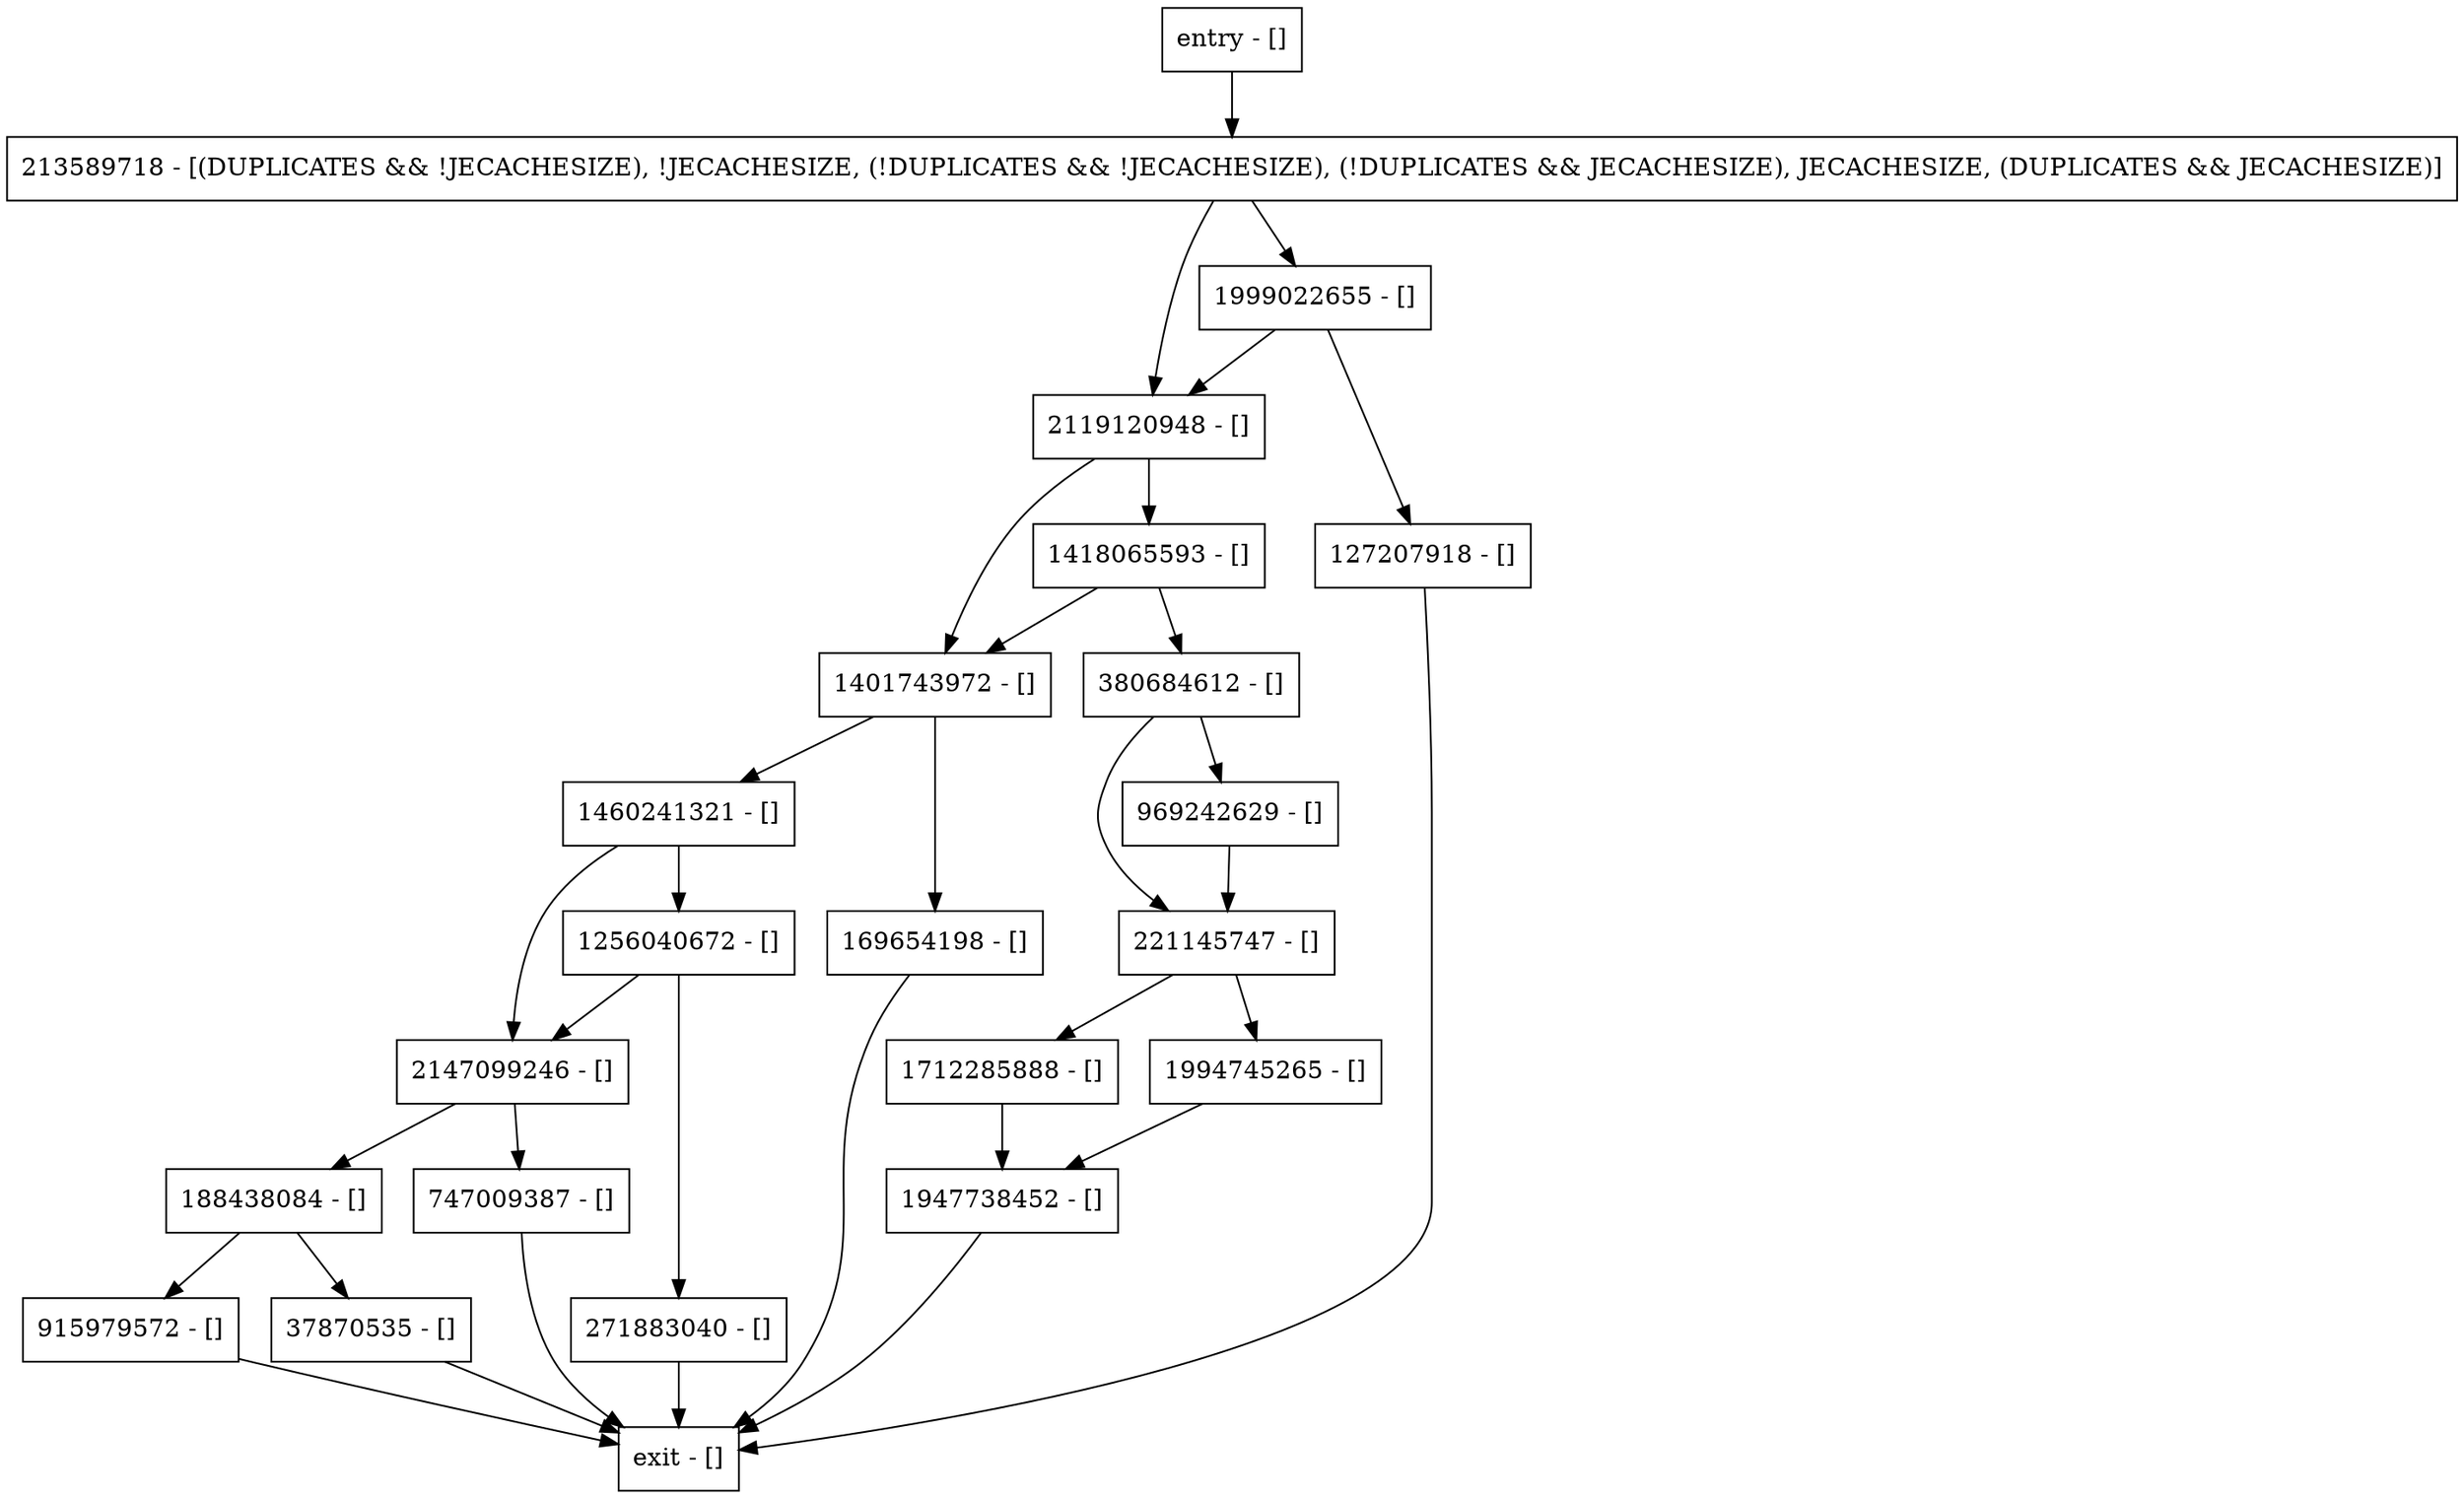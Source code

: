 digraph getWritableLocker {
node [shape=record];
1947738452 [label="1947738452 - []"];
1712285888 [label="1712285888 - []"];
221145747 [label="221145747 - []"];
1460241321 [label="1460241321 - []"];
127207918 [label="127207918 - []"];
213589718 [label="213589718 - [(DUPLICATES && !JECACHESIZE), !JECACHESIZE, (!DUPLICATES && !JECACHESIZE), (!DUPLICATES && JECACHESIZE), JECACHESIZE, (DUPLICATES && JECACHESIZE)]"];
271883040 [label="271883040 - []"];
169654198 [label="169654198 - []"];
1401743972 [label="1401743972 - []"];
1418065593 [label="1418065593 - []"];
2147099246 [label="2147099246 - []"];
969242629 [label="969242629 - []"];
1256040672 [label="1256040672 - []"];
entry [label="entry - []"];
exit [label="exit - []"];
380684612 [label="380684612 - []"];
915979572 [label="915979572 - []"];
37870535 [label="37870535 - []"];
2119120948 [label="2119120948 - []"];
188438084 [label="188438084 - []"];
1999022655 [label="1999022655 - []"];
747009387 [label="747009387 - []"];
1994745265 [label="1994745265 - []"];
entry;
exit;
1947738452 -> exit;
1712285888 -> 1947738452;
221145747 -> 1712285888;
221145747 -> 1994745265;
1460241321 -> 1256040672;
1460241321 -> 2147099246;
127207918 -> exit;
213589718 -> 2119120948;
213589718 -> 1999022655;
271883040 -> exit;
169654198 -> exit;
1401743972 -> 1460241321;
1401743972 -> 169654198;
1418065593 -> 380684612;
1418065593 -> 1401743972;
2147099246 -> 188438084;
2147099246 -> 747009387;
969242629 -> 221145747;
1256040672 -> 271883040;
1256040672 -> 2147099246;
entry -> 213589718;
380684612 -> 221145747;
380684612 -> 969242629;
915979572 -> exit;
37870535 -> exit;
2119120948 -> 1401743972;
2119120948 -> 1418065593;
188438084 -> 915979572;
188438084 -> 37870535;
1999022655 -> 127207918;
1999022655 -> 2119120948;
747009387 -> exit;
1994745265 -> 1947738452;
}
